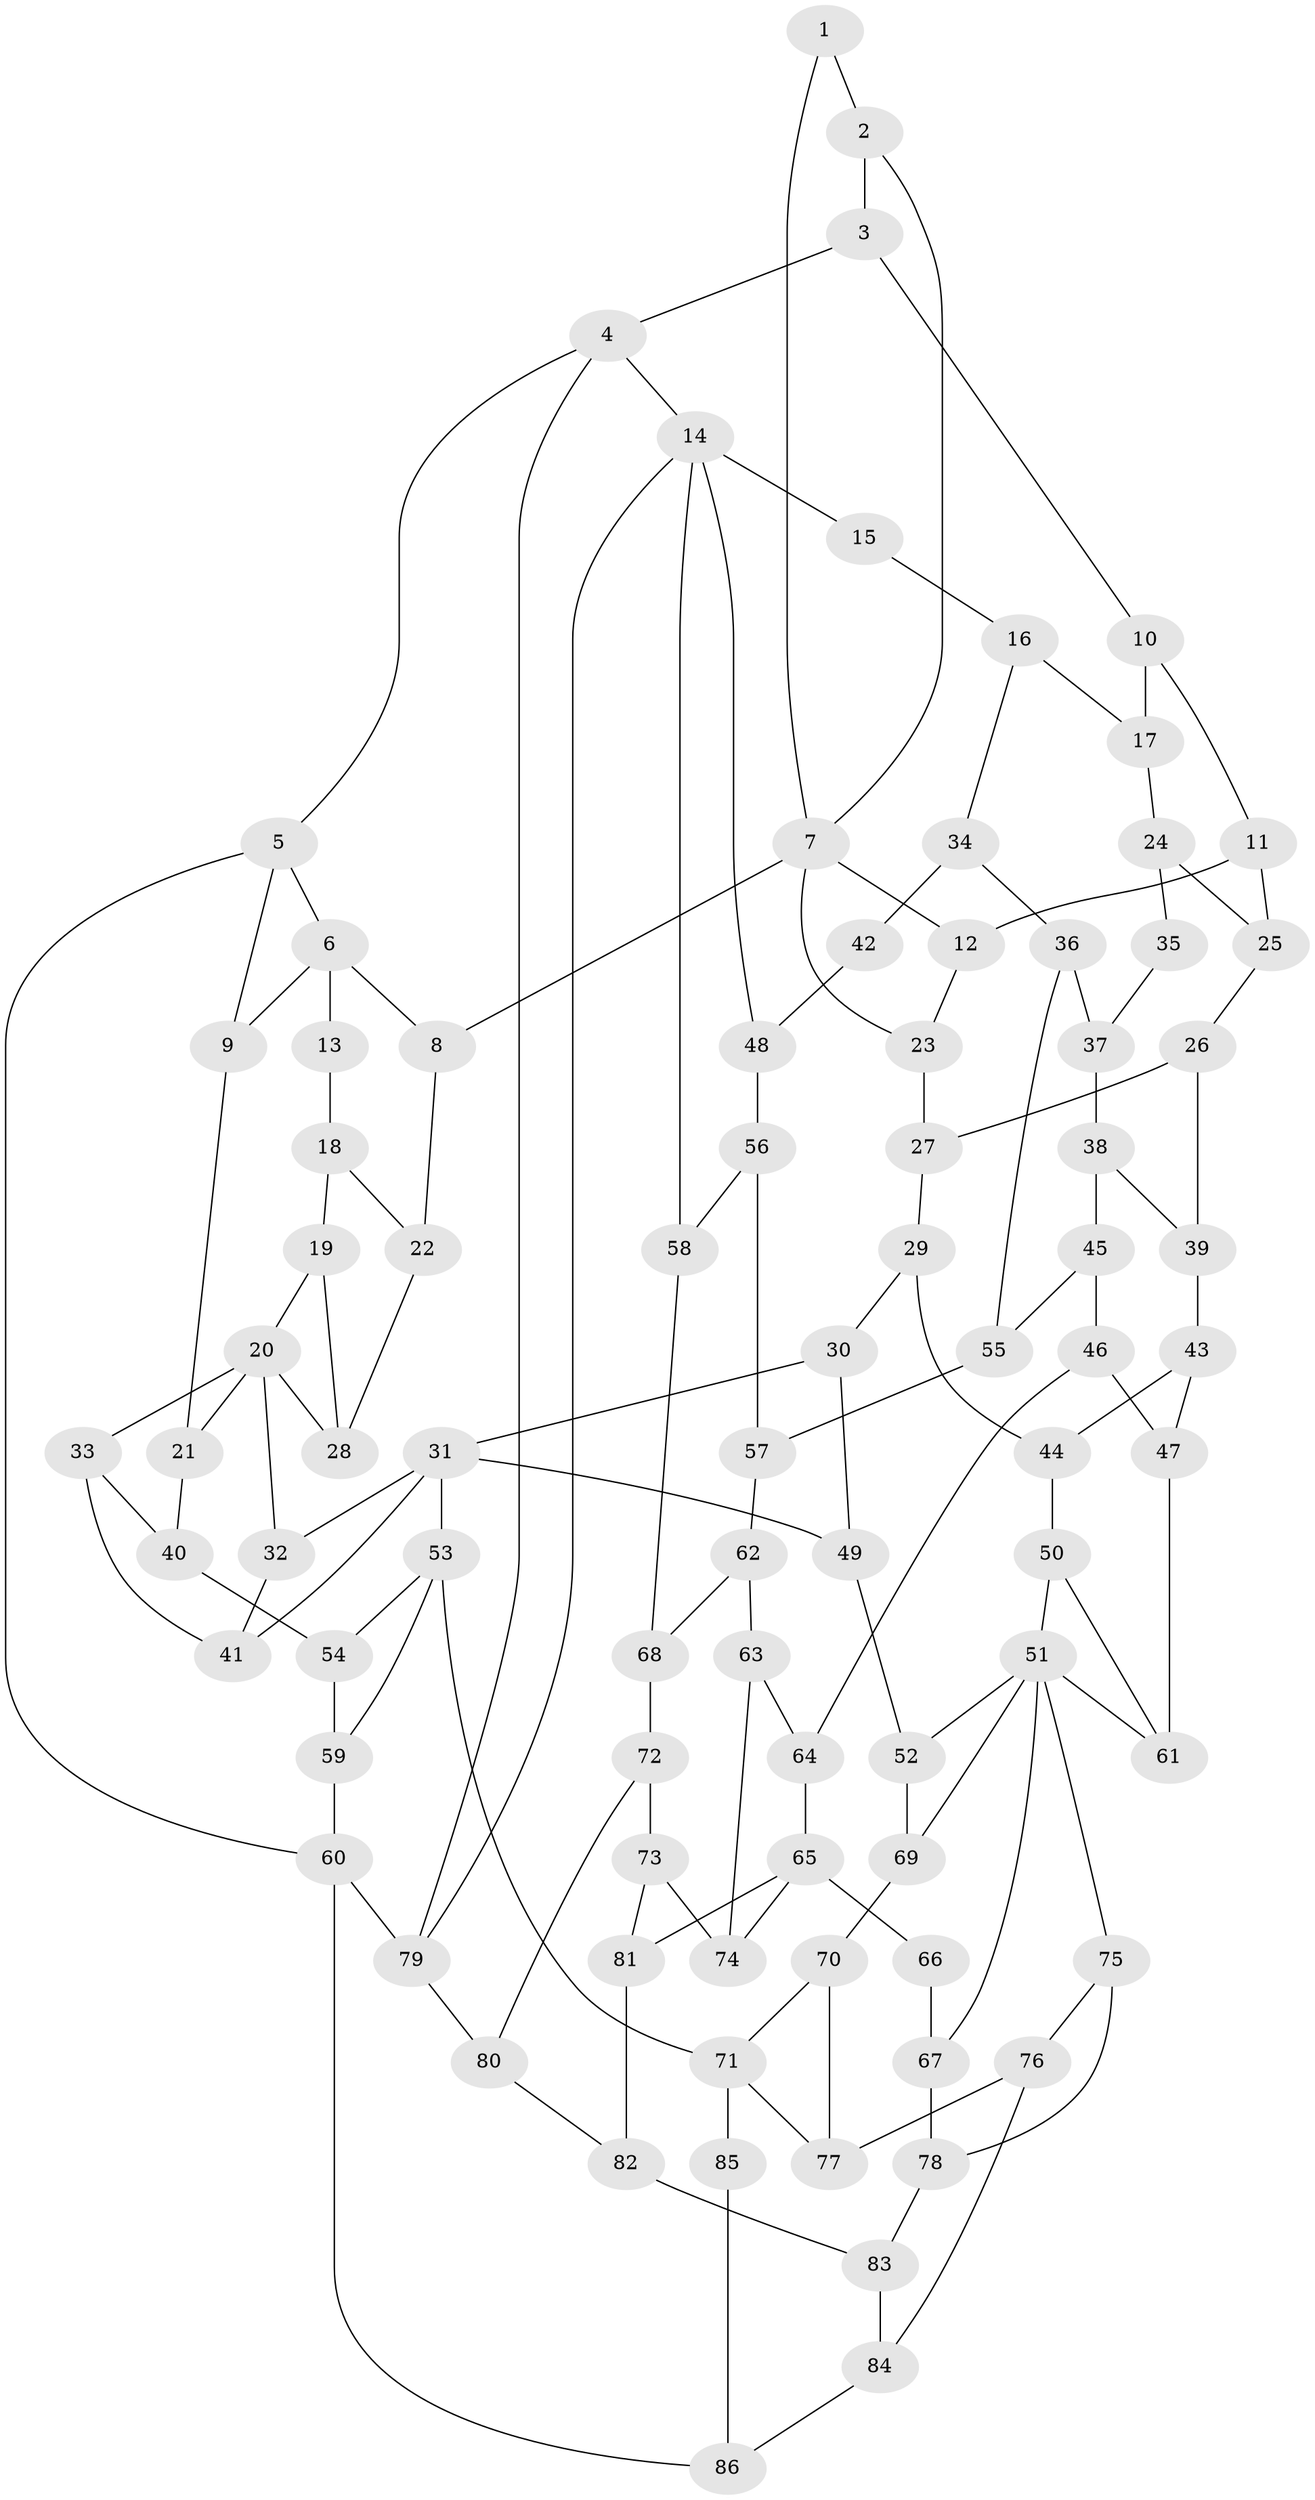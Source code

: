 // original degree distribution, {3: 0.03333333333333333, 4: 0.225, 6: 0.24166666666666667, 5: 0.5}
// Generated by graph-tools (version 1.1) at 2025/54/03/04/25 22:54:49]
// undirected, 86 vertices, 135 edges
graph export_dot {
  node [color=gray90,style=filled];
  1;
  2;
  3;
  4;
  5;
  6;
  7;
  8;
  9;
  10;
  11;
  12;
  13;
  14;
  15;
  16;
  17;
  18;
  19;
  20;
  21;
  22;
  23;
  24;
  25;
  26;
  27;
  28;
  29;
  30;
  31;
  32;
  33;
  34;
  35;
  36;
  37;
  38;
  39;
  40;
  41;
  42;
  43;
  44;
  45;
  46;
  47;
  48;
  49;
  50;
  51;
  52;
  53;
  54;
  55;
  56;
  57;
  58;
  59;
  60;
  61;
  62;
  63;
  64;
  65;
  66;
  67;
  68;
  69;
  70;
  71;
  72;
  73;
  74;
  75;
  76;
  77;
  78;
  79;
  80;
  81;
  82;
  83;
  84;
  85;
  86;
  1 -- 2 [weight=1.0];
  1 -- 7 [weight=1.0];
  2 -- 3 [weight=1.0];
  2 -- 7 [weight=1.0];
  3 -- 4 [weight=1.0];
  3 -- 10 [weight=1.0];
  4 -- 5 [weight=1.0];
  4 -- 14 [weight=1.0];
  4 -- 79 [weight=1.0];
  5 -- 6 [weight=1.0];
  5 -- 9 [weight=1.0];
  5 -- 60 [weight=1.0];
  6 -- 8 [weight=1.0];
  6 -- 9 [weight=1.0];
  6 -- 13 [weight=2.0];
  7 -- 8 [weight=2.0];
  7 -- 12 [weight=1.0];
  7 -- 23 [weight=1.0];
  8 -- 22 [weight=1.0];
  9 -- 21 [weight=1.0];
  10 -- 11 [weight=1.0];
  10 -- 17 [weight=1.0];
  11 -- 12 [weight=1.0];
  11 -- 25 [weight=1.0];
  12 -- 23 [weight=1.0];
  13 -- 18 [weight=1.0];
  14 -- 15 [weight=2.0];
  14 -- 48 [weight=1.0];
  14 -- 58 [weight=1.0];
  14 -- 79 [weight=1.0];
  15 -- 16 [weight=1.0];
  16 -- 17 [weight=1.0];
  16 -- 34 [weight=1.0];
  17 -- 24 [weight=1.0];
  18 -- 19 [weight=1.0];
  18 -- 22 [weight=1.0];
  19 -- 20 [weight=1.0];
  19 -- 28 [weight=1.0];
  20 -- 21 [weight=1.0];
  20 -- 28 [weight=1.0];
  20 -- 32 [weight=1.0];
  20 -- 33 [weight=2.0];
  21 -- 40 [weight=1.0];
  22 -- 28 [weight=1.0];
  23 -- 27 [weight=1.0];
  24 -- 25 [weight=1.0];
  24 -- 35 [weight=1.0];
  25 -- 26 [weight=1.0];
  26 -- 27 [weight=1.0];
  26 -- 39 [weight=1.0];
  27 -- 29 [weight=1.0];
  29 -- 30 [weight=1.0];
  29 -- 44 [weight=1.0];
  30 -- 31 [weight=1.0];
  30 -- 49 [weight=1.0];
  31 -- 32 [weight=1.0];
  31 -- 41 [weight=1.0];
  31 -- 49 [weight=1.0];
  31 -- 53 [weight=2.0];
  32 -- 41 [weight=1.0];
  33 -- 40 [weight=1.0];
  33 -- 41 [weight=1.0];
  34 -- 36 [weight=1.0];
  34 -- 42 [weight=2.0];
  35 -- 37 [weight=1.0];
  36 -- 37 [weight=1.0];
  36 -- 55 [weight=1.0];
  37 -- 38 [weight=1.0];
  38 -- 39 [weight=1.0];
  38 -- 45 [weight=1.0];
  39 -- 43 [weight=1.0];
  40 -- 54 [weight=1.0];
  42 -- 48 [weight=1.0];
  43 -- 44 [weight=1.0];
  43 -- 47 [weight=1.0];
  44 -- 50 [weight=1.0];
  45 -- 46 [weight=1.0];
  45 -- 55 [weight=1.0];
  46 -- 47 [weight=1.0];
  46 -- 64 [weight=1.0];
  47 -- 61 [weight=1.0];
  48 -- 56 [weight=1.0];
  49 -- 52 [weight=1.0];
  50 -- 51 [weight=1.0];
  50 -- 61 [weight=1.0];
  51 -- 52 [weight=1.0];
  51 -- 61 [weight=1.0];
  51 -- 67 [weight=1.0];
  51 -- 69 [weight=1.0];
  51 -- 75 [weight=1.0];
  52 -- 69 [weight=1.0];
  53 -- 54 [weight=1.0];
  53 -- 59 [weight=1.0];
  53 -- 71 [weight=2.0];
  54 -- 59 [weight=1.0];
  55 -- 57 [weight=1.0];
  56 -- 57 [weight=1.0];
  56 -- 58 [weight=1.0];
  57 -- 62 [weight=1.0];
  58 -- 68 [weight=1.0];
  59 -- 60 [weight=1.0];
  60 -- 79 [weight=1.0];
  60 -- 86 [weight=1.0];
  62 -- 63 [weight=1.0];
  62 -- 68 [weight=1.0];
  63 -- 64 [weight=1.0];
  63 -- 74 [weight=1.0];
  64 -- 65 [weight=1.0];
  65 -- 66 [weight=2.0];
  65 -- 74 [weight=2.0];
  65 -- 81 [weight=1.0];
  66 -- 67 [weight=1.0];
  67 -- 78 [weight=1.0];
  68 -- 72 [weight=1.0];
  69 -- 70 [weight=1.0];
  70 -- 71 [weight=1.0];
  70 -- 77 [weight=1.0];
  71 -- 77 [weight=1.0];
  71 -- 85 [weight=2.0];
  72 -- 73 [weight=1.0];
  72 -- 80 [weight=1.0];
  73 -- 74 [weight=1.0];
  73 -- 81 [weight=1.0];
  75 -- 76 [weight=1.0];
  75 -- 78 [weight=1.0];
  76 -- 77 [weight=1.0];
  76 -- 84 [weight=1.0];
  78 -- 83 [weight=1.0];
  79 -- 80 [weight=1.0];
  80 -- 82 [weight=1.0];
  81 -- 82 [weight=1.0];
  82 -- 83 [weight=1.0];
  83 -- 84 [weight=1.0];
  84 -- 86 [weight=1.0];
  85 -- 86 [weight=1.0];
}
